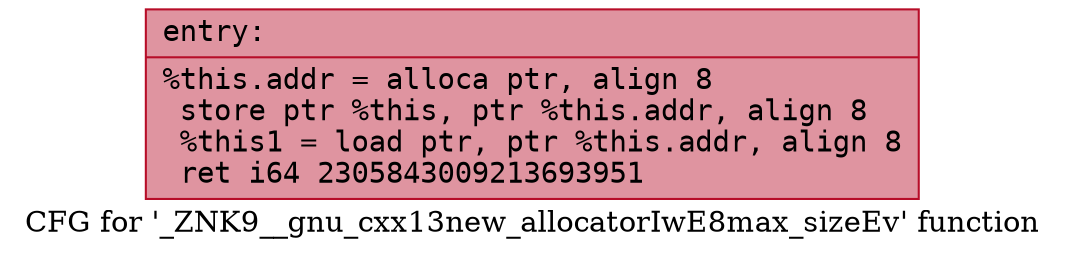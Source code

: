 digraph "CFG for '_ZNK9__gnu_cxx13new_allocatorIwE8max_sizeEv' function" {
	label="CFG for '_ZNK9__gnu_cxx13new_allocatorIwE8max_sizeEv' function";

	Node0x55fec3734a00 [shape=record,color="#b70d28ff", style=filled, fillcolor="#b70d2870" fontname="Courier",label="{entry:\l|  %this.addr = alloca ptr, align 8\l  store ptr %this, ptr %this.addr, align 8\l  %this1 = load ptr, ptr %this.addr, align 8\l  ret i64 2305843009213693951\l}"];
}
